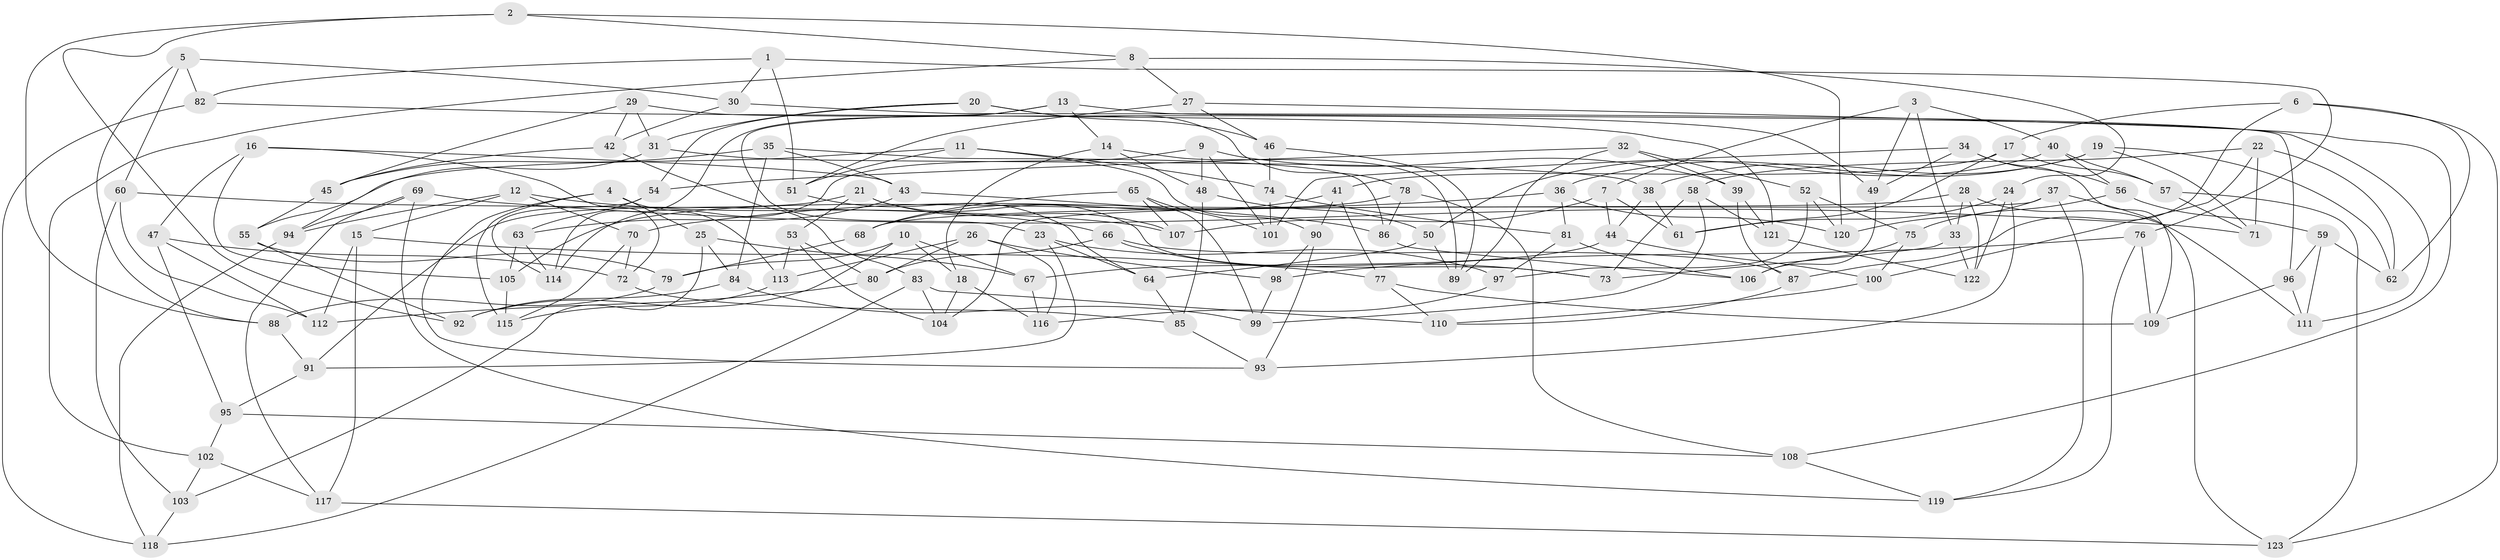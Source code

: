 // Generated by graph-tools (version 1.1) at 2025/58/03/09/25 04:58:09]
// undirected, 123 vertices, 246 edges
graph export_dot {
graph [start="1"]
  node [color=gray90,style=filled];
  1;
  2;
  3;
  4;
  5;
  6;
  7;
  8;
  9;
  10;
  11;
  12;
  13;
  14;
  15;
  16;
  17;
  18;
  19;
  20;
  21;
  22;
  23;
  24;
  25;
  26;
  27;
  28;
  29;
  30;
  31;
  32;
  33;
  34;
  35;
  36;
  37;
  38;
  39;
  40;
  41;
  42;
  43;
  44;
  45;
  46;
  47;
  48;
  49;
  50;
  51;
  52;
  53;
  54;
  55;
  56;
  57;
  58;
  59;
  60;
  61;
  62;
  63;
  64;
  65;
  66;
  67;
  68;
  69;
  70;
  71;
  72;
  73;
  74;
  75;
  76;
  77;
  78;
  79;
  80;
  81;
  82;
  83;
  84;
  85;
  86;
  87;
  88;
  89;
  90;
  91;
  92;
  93;
  94;
  95;
  96;
  97;
  98;
  99;
  100;
  101;
  102;
  103;
  104;
  105;
  106;
  107;
  108;
  109;
  110;
  111;
  112;
  113;
  114;
  115;
  116;
  117;
  118;
  119;
  120;
  121;
  122;
  123;
  1 -- 51;
  1 -- 82;
  1 -- 30;
  1 -- 76;
  2 -- 92;
  2 -- 88;
  2 -- 8;
  2 -- 120;
  3 -- 40;
  3 -- 7;
  3 -- 33;
  3 -- 49;
  4 -- 113;
  4 -- 93;
  4 -- 115;
  4 -- 25;
  5 -- 30;
  5 -- 82;
  5 -- 88;
  5 -- 60;
  6 -- 17;
  6 -- 62;
  6 -- 123;
  6 -- 87;
  7 -- 44;
  7 -- 107;
  7 -- 61;
  8 -- 27;
  8 -- 24;
  8 -- 102;
  9 -- 101;
  9 -- 114;
  9 -- 48;
  9 -- 39;
  10 -- 18;
  10 -- 92;
  10 -- 67;
  10 -- 79;
  11 -- 90;
  11 -- 55;
  11 -- 51;
  11 -- 74;
  12 -- 66;
  12 -- 94;
  12 -- 15;
  12 -- 70;
  13 -- 111;
  13 -- 23;
  13 -- 114;
  13 -- 14;
  14 -- 18;
  14 -- 89;
  14 -- 48;
  15 -- 117;
  15 -- 112;
  15 -- 77;
  16 -- 47;
  16 -- 72;
  16 -- 43;
  16 -- 105;
  17 -- 57;
  17 -- 61;
  17 -- 41;
  18 -- 104;
  18 -- 116;
  19 -- 38;
  19 -- 36;
  19 -- 62;
  19 -- 71;
  20 -- 78;
  20 -- 54;
  20 -- 46;
  20 -- 31;
  21 -- 91;
  21 -- 107;
  21 -- 73;
  21 -- 53;
  22 -- 100;
  22 -- 58;
  22 -- 62;
  22 -- 71;
  23 -- 97;
  23 -- 64;
  23 -- 91;
  24 -- 61;
  24 -- 93;
  24 -- 122;
  25 -- 84;
  25 -- 103;
  25 -- 67;
  26 -- 113;
  26 -- 80;
  26 -- 98;
  26 -- 116;
  27 -- 51;
  27 -- 108;
  27 -- 46;
  28 -- 33;
  28 -- 68;
  28 -- 111;
  28 -- 122;
  29 -- 45;
  29 -- 49;
  29 -- 31;
  29 -- 42;
  30 -- 96;
  30 -- 42;
  31 -- 38;
  31 -- 94;
  32 -- 89;
  32 -- 54;
  32 -- 52;
  32 -- 39;
  33 -- 122;
  33 -- 73;
  34 -- 56;
  34 -- 49;
  34 -- 101;
  34 -- 109;
  35 -- 84;
  35 -- 43;
  35 -- 45;
  35 -- 86;
  36 -- 81;
  36 -- 70;
  36 -- 120;
  37 -- 123;
  37 -- 120;
  37 -- 119;
  37 -- 104;
  38 -- 61;
  38 -- 44;
  39 -- 87;
  39 -- 121;
  40 -- 57;
  40 -- 56;
  40 -- 50;
  41 -- 77;
  41 -- 90;
  41 -- 68;
  42 -- 83;
  42 -- 45;
  43 -- 86;
  43 -- 63;
  44 -- 100;
  44 -- 67;
  45 -- 55;
  46 -- 89;
  46 -- 74;
  47 -- 112;
  47 -- 95;
  47 -- 72;
  48 -- 50;
  48 -- 85;
  49 -- 106;
  50 -- 89;
  50 -- 64;
  51 -- 64;
  52 -- 97;
  52 -- 120;
  52 -- 75;
  53 -- 113;
  53 -- 80;
  53 -- 104;
  54 -- 63;
  54 -- 114;
  55 -- 79;
  55 -- 92;
  56 -- 59;
  56 -- 75;
  57 -- 71;
  57 -- 123;
  58 -- 73;
  58 -- 99;
  58 -- 121;
  59 -- 111;
  59 -- 62;
  59 -- 96;
  60 -- 112;
  60 -- 107;
  60 -- 103;
  63 -- 114;
  63 -- 105;
  64 -- 85;
  65 -- 101;
  65 -- 68;
  65 -- 107;
  65 -- 99;
  66 -- 87;
  66 -- 73;
  66 -- 80;
  67 -- 116;
  68 -- 79;
  69 -- 119;
  69 -- 71;
  69 -- 94;
  69 -- 117;
  70 -- 115;
  70 -- 72;
  72 -- 85;
  74 -- 81;
  74 -- 101;
  75 -- 100;
  75 -- 106;
  76 -- 119;
  76 -- 98;
  76 -- 109;
  77 -- 109;
  77 -- 110;
  78 -- 108;
  78 -- 105;
  78 -- 86;
  79 -- 88;
  80 -- 112;
  81 -- 97;
  81 -- 106;
  82 -- 121;
  82 -- 118;
  83 -- 104;
  83 -- 110;
  83 -- 118;
  84 -- 92;
  84 -- 99;
  85 -- 93;
  86 -- 106;
  87 -- 110;
  88 -- 91;
  90 -- 98;
  90 -- 93;
  91 -- 95;
  94 -- 118;
  95 -- 108;
  95 -- 102;
  96 -- 109;
  96 -- 111;
  97 -- 116;
  98 -- 99;
  100 -- 110;
  102 -- 103;
  102 -- 117;
  103 -- 118;
  105 -- 115;
  108 -- 119;
  113 -- 115;
  117 -- 123;
  121 -- 122;
}
